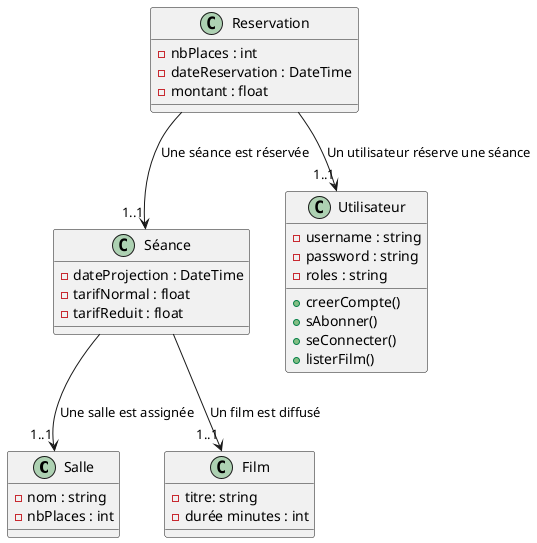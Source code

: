 @startuml
'https://plantuml.com/sequence-diagram
Class Salle{
   -nom : string
   -nbPlaces : int
}
Class Séance{
    -dateProjection : DateTime
    -tarifNormal : float
    -tarifReduit : float
}
Class Film{
    -titre: string
    -durée minutes : int
}

Class Utilisateur{
    -username : string
    -password : string
    -roles : string
    +creerCompte()
    +sAbonner()
    +seConnecter()
    +listerFilm()
}

Class Reservation{
    -nbPlaces : int
    -dateReservation : DateTime
    -montant : float
}



Reservation --> "1..1" Utilisateur : Un utilisateur réserve une séance
Reservation --> "1..1" Séance : Une séance est réservée
Séance  --> "1..1" Film : Un film est diffusé
Séance --> "1..1" Salle : Une salle est assignée


@enduml